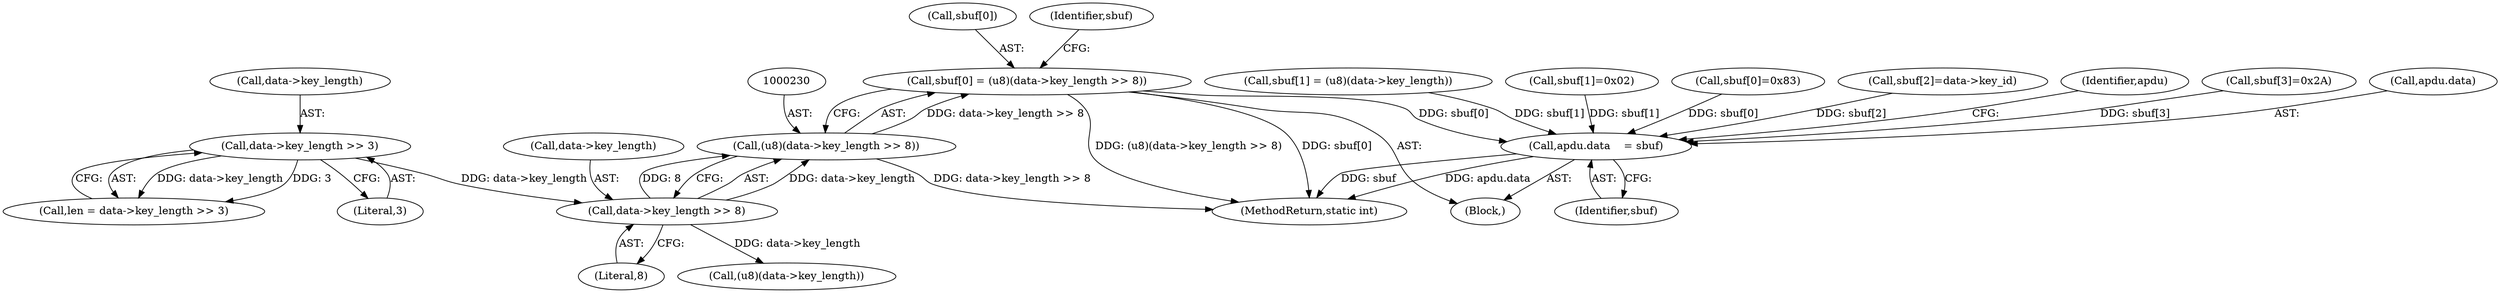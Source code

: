 digraph "0_OpenSC_8fe377e93b4b56060e5bbfb6f3142ceaeca744fa_5@array" {
"1000225" [label="(Call,sbuf[0] = (u8)(data->key_length >> 8))"];
"1000229" [label="(Call,(u8)(data->key_length >> 8))"];
"1000231" [label="(Call,data->key_length >> 8)"];
"1000112" [label="(Call,data->key_length >> 3)"];
"1000245" [label="(Call,apdu.data    = sbuf)"];
"1000116" [label="(Literal,3)"];
"1000112" [label="(Call,data->key_length >> 3)"];
"1000249" [label="(Identifier,sbuf)"];
"1000107" [label="(Block,)"];
"1000232" [label="(Call,data->key_length)"];
"1000225" [label="(Call,sbuf[0] = (u8)(data->key_length >> 8))"];
"1000149" [label="(Call,sbuf[2]=data->key_id)"];
"1000456" [label="(MethodReturn,static int)"];
"1000110" [label="(Call,len = data->key_length >> 3)"];
"1000252" [label="(Identifier,apdu)"];
"1000156" [label="(Call,sbuf[3]=0x2A)"];
"1000235" [label="(Literal,8)"];
"1000229" [label="(Call,(u8)(data->key_length >> 8))"];
"1000226" [label="(Call,sbuf[0])"];
"1000238" [label="(Identifier,sbuf)"];
"1000240" [label="(Call,(u8)(data->key_length))"];
"1000245" [label="(Call,apdu.data    = sbuf)"];
"1000246" [label="(Call,apdu.data)"];
"1000236" [label="(Call,sbuf[1] = (u8)(data->key_length))"];
"1000144" [label="(Call,sbuf[1]=0x02)"];
"1000139" [label="(Call,sbuf[0]=0x83)"];
"1000231" [label="(Call,data->key_length >> 8)"];
"1000113" [label="(Call,data->key_length)"];
"1000225" -> "1000107"  [label="AST: "];
"1000225" -> "1000229"  [label="CFG: "];
"1000226" -> "1000225"  [label="AST: "];
"1000229" -> "1000225"  [label="AST: "];
"1000238" -> "1000225"  [label="CFG: "];
"1000225" -> "1000456"  [label="DDG: sbuf[0]"];
"1000225" -> "1000456"  [label="DDG: (u8)(data->key_length >> 8)"];
"1000229" -> "1000225"  [label="DDG: data->key_length >> 8"];
"1000225" -> "1000245"  [label="DDG: sbuf[0]"];
"1000229" -> "1000231"  [label="CFG: "];
"1000230" -> "1000229"  [label="AST: "];
"1000231" -> "1000229"  [label="AST: "];
"1000229" -> "1000456"  [label="DDG: data->key_length >> 8"];
"1000231" -> "1000229"  [label="DDG: data->key_length"];
"1000231" -> "1000229"  [label="DDG: 8"];
"1000231" -> "1000235"  [label="CFG: "];
"1000232" -> "1000231"  [label="AST: "];
"1000235" -> "1000231"  [label="AST: "];
"1000112" -> "1000231"  [label="DDG: data->key_length"];
"1000231" -> "1000240"  [label="DDG: data->key_length"];
"1000112" -> "1000110"  [label="AST: "];
"1000112" -> "1000116"  [label="CFG: "];
"1000113" -> "1000112"  [label="AST: "];
"1000116" -> "1000112"  [label="AST: "];
"1000110" -> "1000112"  [label="CFG: "];
"1000112" -> "1000110"  [label="DDG: data->key_length"];
"1000112" -> "1000110"  [label="DDG: 3"];
"1000245" -> "1000107"  [label="AST: "];
"1000245" -> "1000249"  [label="CFG: "];
"1000246" -> "1000245"  [label="AST: "];
"1000249" -> "1000245"  [label="AST: "];
"1000252" -> "1000245"  [label="CFG: "];
"1000245" -> "1000456"  [label="DDG: apdu.data"];
"1000245" -> "1000456"  [label="DDG: sbuf"];
"1000236" -> "1000245"  [label="DDG: sbuf[1]"];
"1000156" -> "1000245"  [label="DDG: sbuf[3]"];
"1000149" -> "1000245"  [label="DDG: sbuf[2]"];
"1000139" -> "1000245"  [label="DDG: sbuf[0]"];
"1000144" -> "1000245"  [label="DDG: sbuf[1]"];
}
